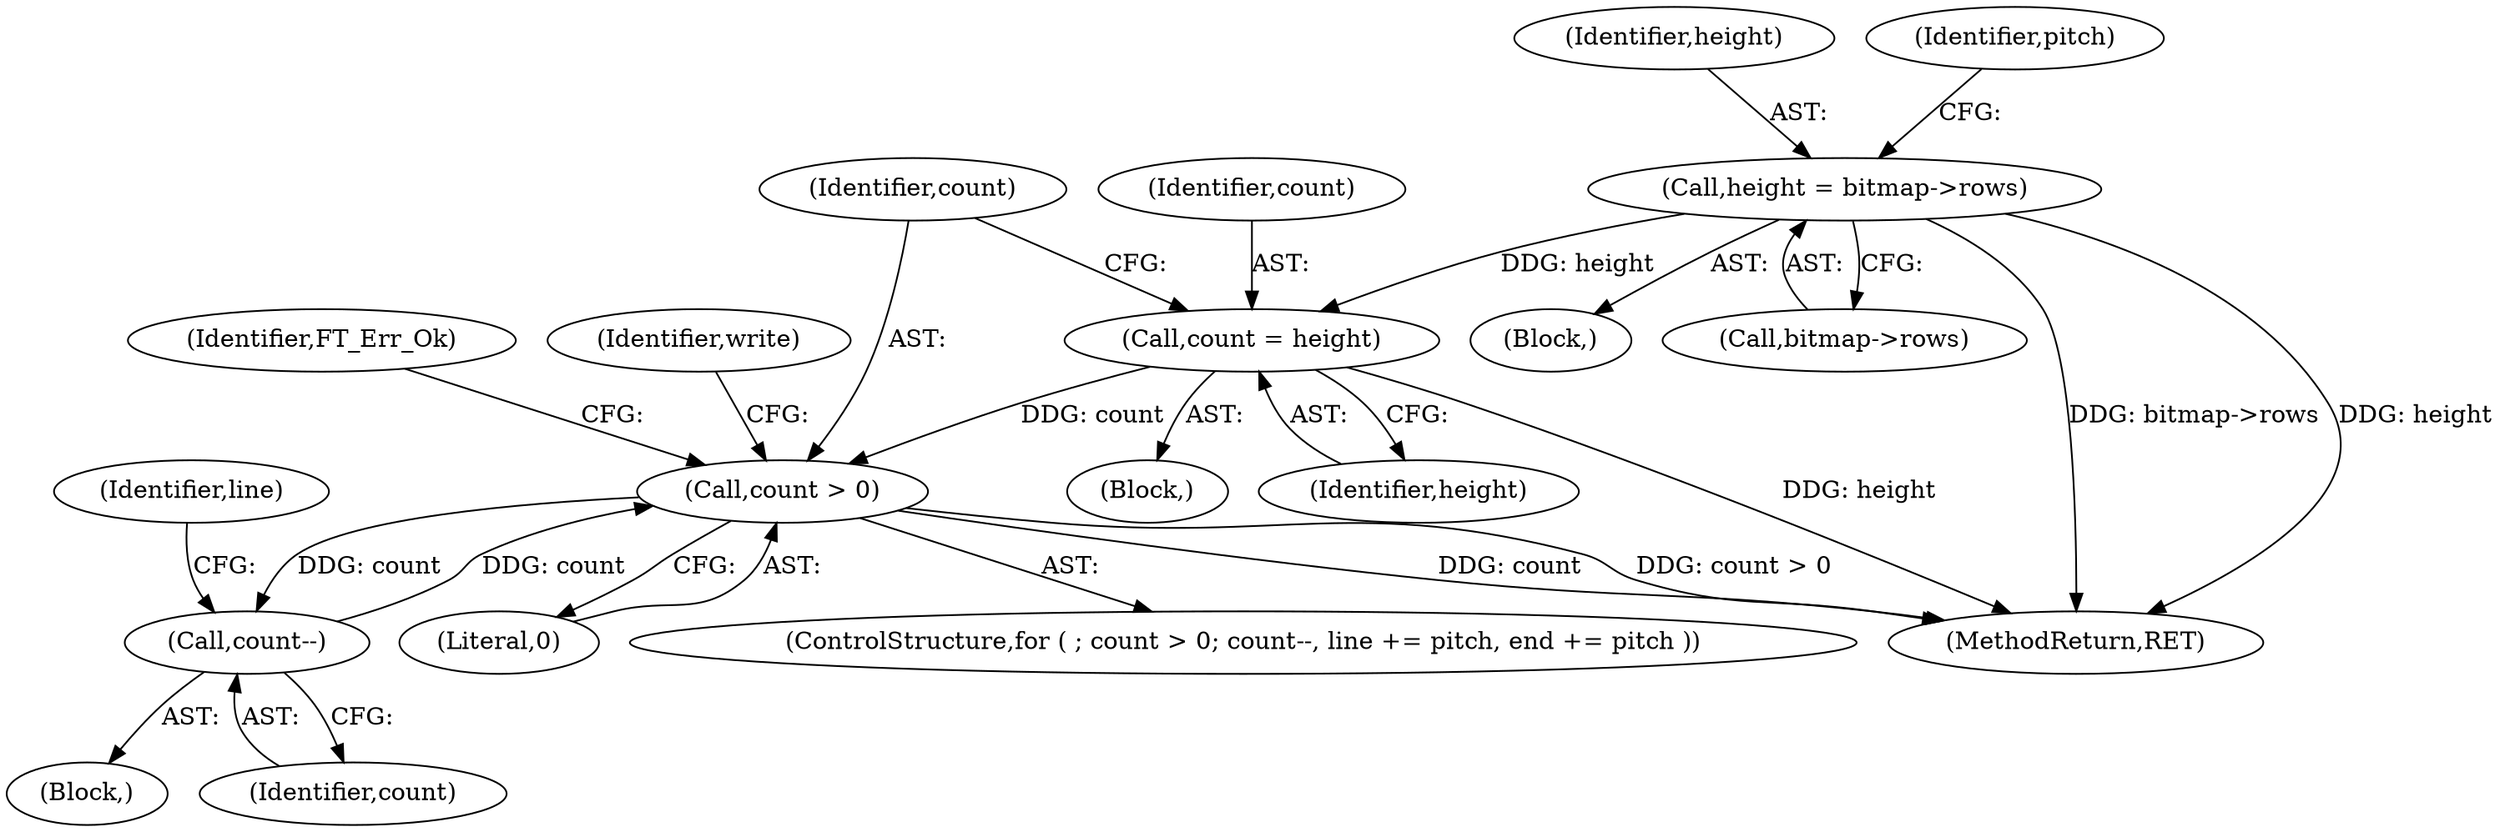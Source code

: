digraph "0_savannah_b3500af717010137046ec4076d1e1c0641e33727_2@pointer" {
"1000128" [label="(Call,height = bitmap->rows)"];
"1000268" [label="(Call,count = height)"];
"1000272" [label="(Call,count > 0)"];
"1000276" [label="(Call,count--)"];
"1000275" [label="(Block,)"];
"1000236" [label="(Block,)"];
"1000273" [label="(Identifier,count)"];
"1000318" [label="(Identifier,FT_Err_Ok)"];
"1000111" [label="(Block,)"];
"1000437" [label="(MethodReturn,RET)"];
"1000288" [label="(Identifier,write)"];
"1000274" [label="(Literal,0)"];
"1000280" [label="(Identifier,line)"];
"1000129" [label="(Identifier,height)"];
"1000134" [label="(Identifier,pitch)"];
"1000272" [label="(Call,count > 0)"];
"1000268" [label="(Call,count = height)"];
"1000269" [label="(Identifier,count)"];
"1000271" [label="(ControlStructure,for ( ; count > 0; count--, line += pitch, end += pitch ))"];
"1000128" [label="(Call,height = bitmap->rows)"];
"1000277" [label="(Identifier,count)"];
"1000130" [label="(Call,bitmap->rows)"];
"1000270" [label="(Identifier,height)"];
"1000276" [label="(Call,count--)"];
"1000128" -> "1000111"  [label="AST: "];
"1000128" -> "1000130"  [label="CFG: "];
"1000129" -> "1000128"  [label="AST: "];
"1000130" -> "1000128"  [label="AST: "];
"1000134" -> "1000128"  [label="CFG: "];
"1000128" -> "1000437"  [label="DDG: bitmap->rows"];
"1000128" -> "1000437"  [label="DDG: height"];
"1000128" -> "1000268"  [label="DDG: height"];
"1000268" -> "1000236"  [label="AST: "];
"1000268" -> "1000270"  [label="CFG: "];
"1000269" -> "1000268"  [label="AST: "];
"1000270" -> "1000268"  [label="AST: "];
"1000273" -> "1000268"  [label="CFG: "];
"1000268" -> "1000437"  [label="DDG: height"];
"1000268" -> "1000272"  [label="DDG: count"];
"1000272" -> "1000271"  [label="AST: "];
"1000272" -> "1000274"  [label="CFG: "];
"1000273" -> "1000272"  [label="AST: "];
"1000274" -> "1000272"  [label="AST: "];
"1000288" -> "1000272"  [label="CFG: "];
"1000318" -> "1000272"  [label="CFG: "];
"1000272" -> "1000437"  [label="DDG: count"];
"1000272" -> "1000437"  [label="DDG: count > 0"];
"1000276" -> "1000272"  [label="DDG: count"];
"1000272" -> "1000276"  [label="DDG: count"];
"1000276" -> "1000275"  [label="AST: "];
"1000276" -> "1000277"  [label="CFG: "];
"1000277" -> "1000276"  [label="AST: "];
"1000280" -> "1000276"  [label="CFG: "];
}

